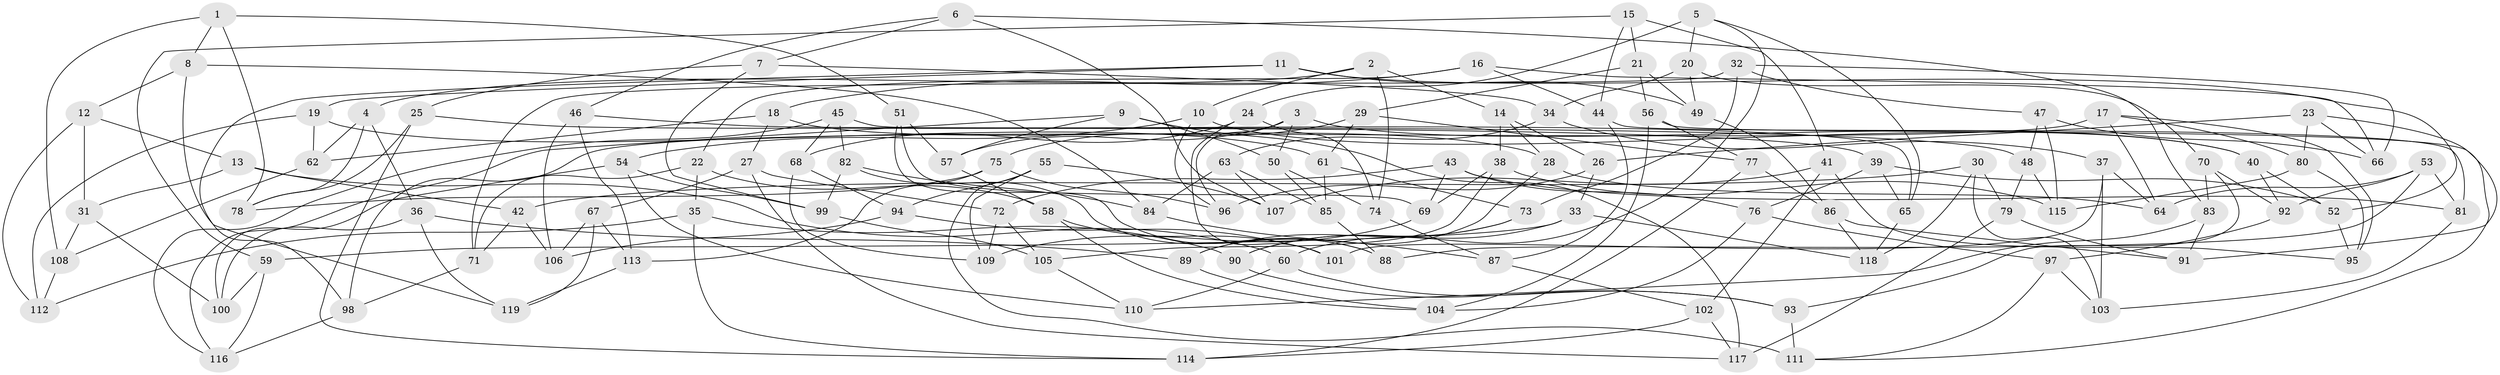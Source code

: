 // Generated by graph-tools (version 1.1) at 2025/50/03/09/25 03:50:46]
// undirected, 119 vertices, 238 edges
graph export_dot {
graph [start="1"]
  node [color=gray90,style=filled];
  1;
  2;
  3;
  4;
  5;
  6;
  7;
  8;
  9;
  10;
  11;
  12;
  13;
  14;
  15;
  16;
  17;
  18;
  19;
  20;
  21;
  22;
  23;
  24;
  25;
  26;
  27;
  28;
  29;
  30;
  31;
  32;
  33;
  34;
  35;
  36;
  37;
  38;
  39;
  40;
  41;
  42;
  43;
  44;
  45;
  46;
  47;
  48;
  49;
  50;
  51;
  52;
  53;
  54;
  55;
  56;
  57;
  58;
  59;
  60;
  61;
  62;
  63;
  64;
  65;
  66;
  67;
  68;
  69;
  70;
  71;
  72;
  73;
  74;
  75;
  76;
  77;
  78;
  79;
  80;
  81;
  82;
  83;
  84;
  85;
  86;
  87;
  88;
  89;
  90;
  91;
  92;
  93;
  94;
  95;
  96;
  97;
  98;
  99;
  100;
  101;
  102;
  103;
  104;
  105;
  106;
  107;
  108;
  109;
  110;
  111;
  112;
  113;
  114;
  115;
  116;
  117;
  118;
  119;
  1 -- 108;
  1 -- 51;
  1 -- 78;
  1 -- 8;
  2 -- 4;
  2 -- 74;
  2 -- 10;
  2 -- 14;
  3 -- 40;
  3 -- 57;
  3 -- 50;
  3 -- 96;
  4 -- 78;
  4 -- 62;
  4 -- 36;
  5 -- 65;
  5 -- 60;
  5 -- 20;
  5 -- 24;
  6 -- 83;
  6 -- 107;
  6 -- 46;
  6 -- 7;
  7 -- 34;
  7 -- 99;
  7 -- 25;
  8 -- 84;
  8 -- 12;
  8 -- 119;
  9 -- 117;
  9 -- 50;
  9 -- 116;
  9 -- 57;
  10 -- 40;
  10 -- 96;
  10 -- 54;
  11 -- 49;
  11 -- 98;
  11 -- 52;
  11 -- 19;
  12 -- 13;
  12 -- 31;
  12 -- 112;
  13 -- 60;
  13 -- 31;
  13 -- 42;
  14 -- 28;
  14 -- 38;
  14 -- 26;
  15 -- 44;
  15 -- 41;
  15 -- 21;
  15 -- 59;
  16 -- 18;
  16 -- 44;
  16 -- 22;
  16 -- 66;
  17 -- 64;
  17 -- 98;
  17 -- 95;
  17 -- 80;
  18 -- 28;
  18 -- 62;
  18 -- 27;
  19 -- 112;
  19 -- 62;
  19 -- 61;
  20 -- 70;
  20 -- 34;
  20 -- 49;
  21 -- 49;
  21 -- 56;
  21 -- 29;
  22 -- 35;
  22 -- 58;
  22 -- 71;
  23 -- 26;
  23 -- 91;
  23 -- 80;
  23 -- 66;
  24 -- 74;
  24 -- 101;
  24 -- 68;
  25 -- 78;
  25 -- 114;
  25 -- 39;
  26 -- 33;
  26 -- 96;
  27 -- 117;
  27 -- 72;
  27 -- 67;
  28 -- 64;
  28 -- 89;
  29 -- 61;
  29 -- 77;
  29 -- 75;
  30 -- 79;
  30 -- 118;
  30 -- 42;
  30 -- 103;
  31 -- 108;
  31 -- 100;
  32 -- 66;
  32 -- 71;
  32 -- 73;
  32 -- 47;
  33 -- 118;
  33 -- 90;
  33 -- 59;
  34 -- 37;
  34 -- 63;
  35 -- 112;
  35 -- 90;
  35 -- 114;
  36 -- 100;
  36 -- 119;
  36 -- 89;
  37 -- 64;
  37 -- 101;
  37 -- 103;
  38 -- 115;
  38 -- 69;
  38 -- 105;
  39 -- 76;
  39 -- 65;
  39 -- 52;
  40 -- 92;
  40 -- 52;
  41 -- 107;
  41 -- 102;
  41 -- 95;
  42 -- 106;
  42 -- 71;
  43 -- 69;
  43 -- 76;
  43 -- 72;
  43 -- 81;
  44 -- 87;
  44 -- 81;
  45 -- 68;
  45 -- 65;
  45 -- 116;
  45 -- 82;
  46 -- 48;
  46 -- 106;
  46 -- 113;
  47 -- 48;
  47 -- 115;
  47 -- 66;
  48 -- 79;
  48 -- 115;
  49 -- 86;
  50 -- 85;
  50 -- 74;
  51 -- 57;
  51 -- 69;
  51 -- 88;
  52 -- 95;
  53 -- 64;
  53 -- 92;
  53 -- 81;
  53 -- 88;
  54 -- 110;
  54 -- 99;
  54 -- 100;
  55 -- 111;
  55 -- 109;
  55 -- 94;
  55 -- 107;
  56 -- 104;
  56 -- 77;
  56 -- 111;
  57 -- 58;
  58 -- 104;
  58 -- 101;
  59 -- 116;
  59 -- 100;
  60 -- 110;
  60 -- 93;
  61 -- 73;
  61 -- 85;
  62 -- 108;
  63 -- 85;
  63 -- 107;
  63 -- 84;
  65 -- 118;
  67 -- 106;
  67 -- 119;
  67 -- 113;
  68 -- 109;
  68 -- 94;
  69 -- 109;
  70 -- 83;
  70 -- 92;
  70 -- 93;
  71 -- 98;
  72 -- 109;
  72 -- 105;
  73 -- 90;
  73 -- 89;
  74 -- 87;
  75 -- 78;
  75 -- 113;
  75 -- 96;
  76 -- 97;
  76 -- 104;
  77 -- 86;
  77 -- 114;
  79 -- 117;
  79 -- 91;
  80 -- 95;
  80 -- 115;
  81 -- 103;
  82 -- 88;
  82 -- 84;
  82 -- 99;
  83 -- 91;
  83 -- 110;
  84 -- 87;
  85 -- 88;
  86 -- 118;
  86 -- 91;
  87 -- 102;
  89 -- 104;
  90 -- 93;
  92 -- 97;
  93 -- 111;
  94 -- 101;
  94 -- 106;
  97 -- 111;
  97 -- 103;
  98 -- 116;
  99 -- 105;
  102 -- 114;
  102 -- 117;
  105 -- 110;
  108 -- 112;
  113 -- 119;
}
